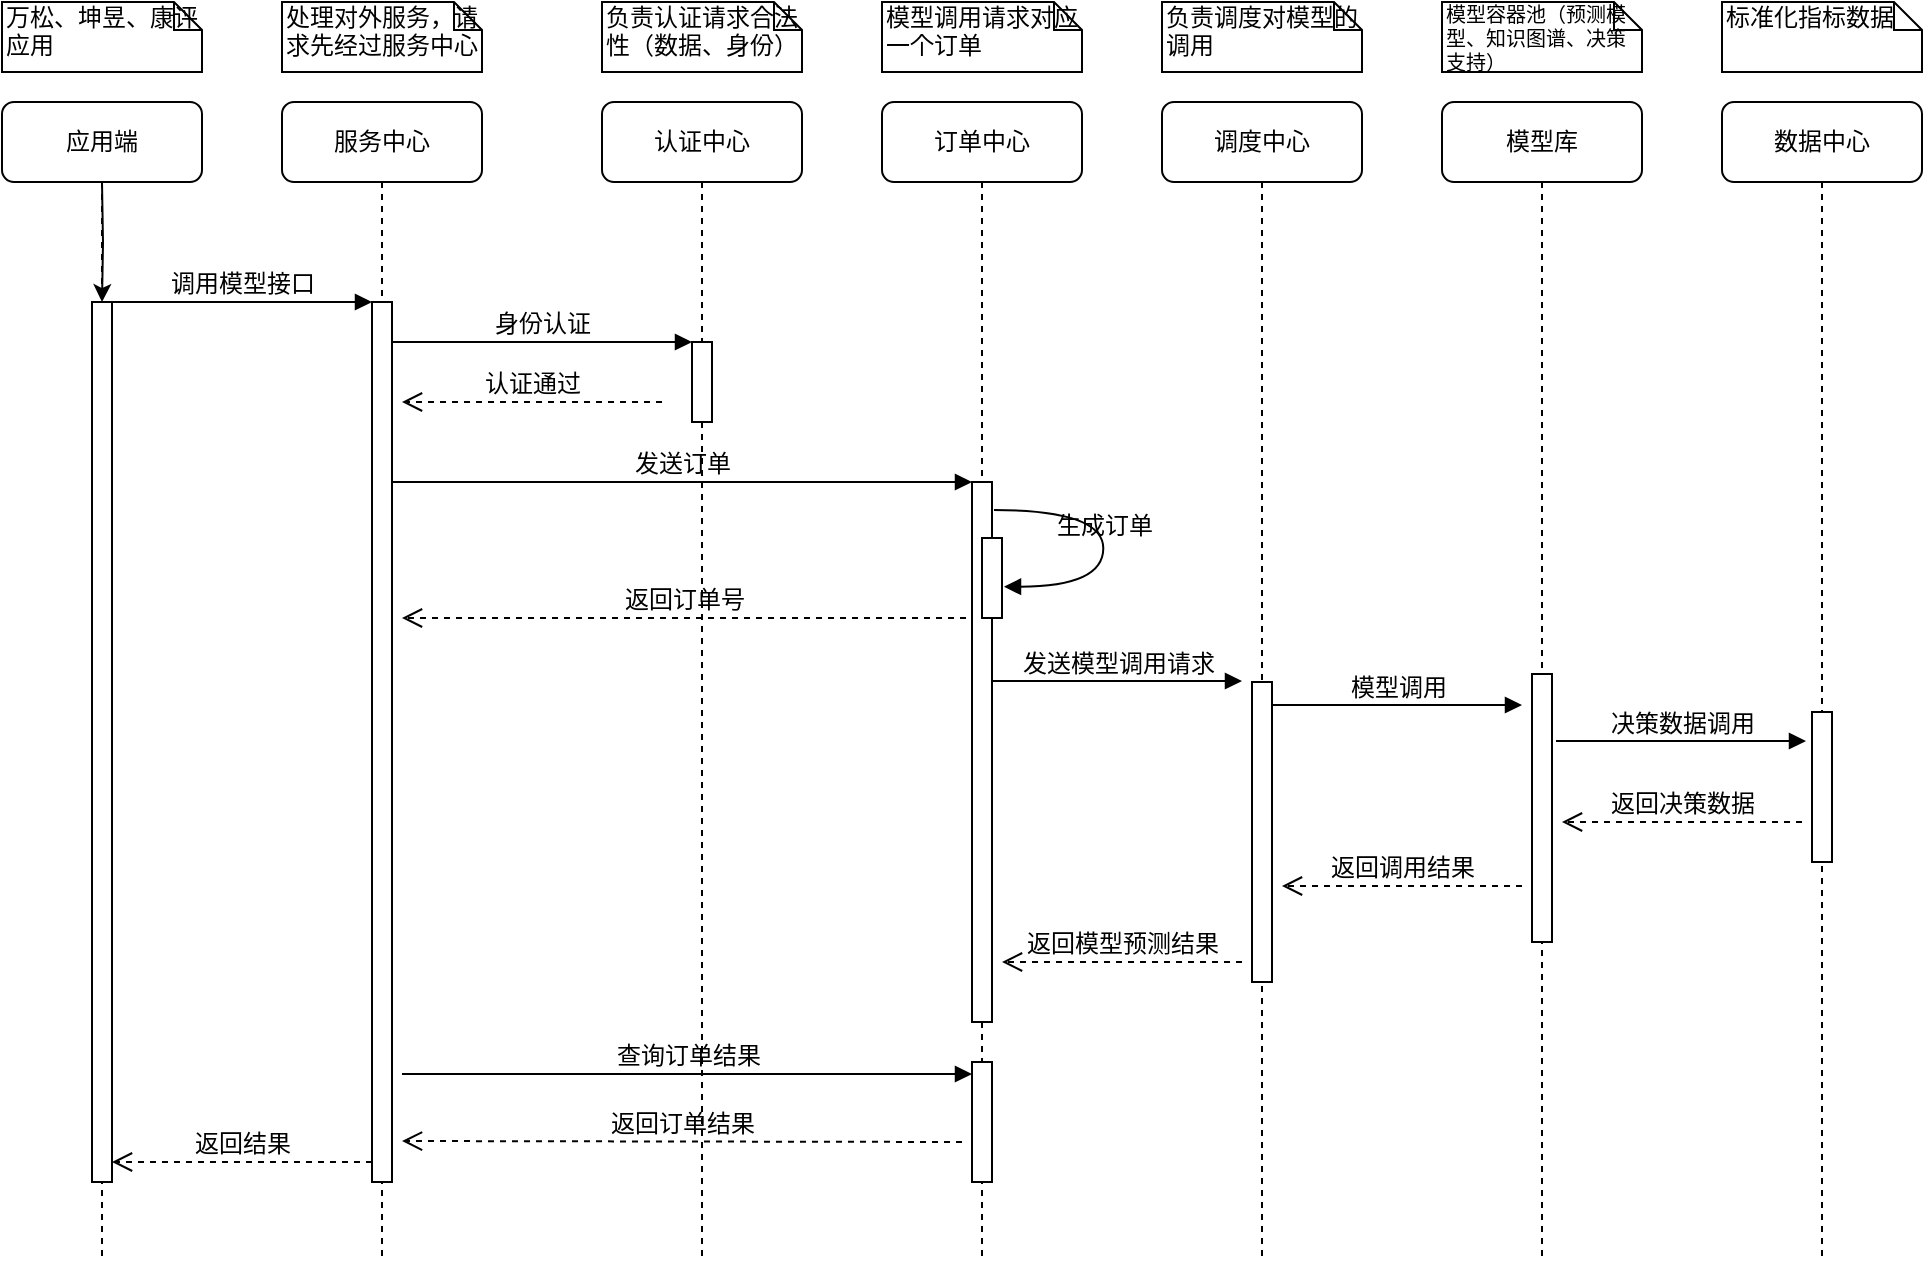 <mxfile version="15.9.6" type="github">
  <diagram name="模型调用流程" id="13e1069c-82ec-6db2-03f1-153e76fe0fe0">
    <mxGraphModel dx="1018" dy="690" grid="1" gridSize="10" guides="1" tooltips="1" connect="1" arrows="1" fold="1" page="1" pageScale="1" pageWidth="1100" pageHeight="850" background="none" math="0" shadow="0">
      <root>
        <mxCell id="0" />
        <mxCell id="1" parent="0" />
        <mxCell id="7baba1c4bc27f4b0-2" value="服务中心" style="shape=umlLifeline;perimeter=lifelinePerimeter;whiteSpace=wrap;html=1;container=1;collapsible=0;recursiveResize=0;outlineConnect=0;rounded=1;shadow=0;comic=0;labelBackgroundColor=none;strokeWidth=1;fontFamily=Verdana;fontSize=12;align=center;" parent="1" vertex="1">
          <mxGeometry x="240" y="80" width="100" height="580" as="geometry" />
        </mxCell>
        <mxCell id="7baba1c4bc27f4b0-10" value="" style="html=1;points=[];perimeter=orthogonalPerimeter;rounded=0;shadow=0;comic=0;labelBackgroundColor=none;strokeWidth=1;fontFamily=Verdana;fontSize=12;align=center;" parent="7baba1c4bc27f4b0-2" vertex="1">
          <mxGeometry x="45" y="100" width="10" height="440" as="geometry" />
        </mxCell>
        <mxCell id="Mg70fU9hGrTkRXk7EjwF-24" value="返回结果" style="html=1;verticalAlign=bottom;endArrow=open;dashed=1;endSize=8;labelBackgroundColor=none;fontFamily=Verdana;fontSize=12;edgeStyle=elbowEdgeStyle;elbow=horizontal;" parent="7baba1c4bc27f4b0-2" edge="1">
          <mxGeometry relative="1" as="geometry">
            <mxPoint x="-85" y="530" as="targetPoint" />
            <Array as="points">
              <mxPoint x="-10" y="530" />
              <mxPoint x="20" y="530" />
            </Array>
            <mxPoint x="45" y="530" as="sourcePoint" />
          </mxGeometry>
        </mxCell>
        <mxCell id="7baba1c4bc27f4b0-3" value="认证中心" style="shape=umlLifeline;perimeter=lifelinePerimeter;whiteSpace=wrap;html=1;container=1;collapsible=0;recursiveResize=0;outlineConnect=0;rounded=1;shadow=0;comic=0;labelBackgroundColor=none;strokeWidth=1;fontFamily=Verdana;fontSize=12;align=center;" parent="1" vertex="1">
          <mxGeometry x="400" y="80" width="100" height="580" as="geometry" />
        </mxCell>
        <mxCell id="7baba1c4bc27f4b0-13" value="" style="html=1;points=[];perimeter=orthogonalPerimeter;rounded=0;shadow=0;comic=0;labelBackgroundColor=none;strokeWidth=1;fontFamily=Verdana;fontSize=12;align=center;" parent="7baba1c4bc27f4b0-3" vertex="1">
          <mxGeometry x="45" y="120" width="10" height="40" as="geometry" />
        </mxCell>
        <mxCell id="Mg70fU9hGrTkRXk7EjwF-3" value="发送订单" style="html=1;verticalAlign=bottom;endArrow=block;labelBackgroundColor=none;fontFamily=Verdana;fontSize=12;edgeStyle=elbowEdgeStyle;elbow=vertical;" parent="7baba1c4bc27f4b0-3" edge="1">
          <mxGeometry relative="1" as="geometry">
            <mxPoint x="-105" y="190" as="sourcePoint" />
            <mxPoint x="185" y="190" as="targetPoint" />
          </mxGeometry>
        </mxCell>
        <mxCell id="Mg70fU9hGrTkRXk7EjwF-4" value="返回订单号" style="html=1;verticalAlign=bottom;endArrow=open;dashed=1;endSize=8;exitX=-0.3;exitY=0.556;labelBackgroundColor=none;fontFamily=Verdana;fontSize=12;exitDx=0;exitDy=0;exitPerimeter=0;" parent="7baba1c4bc27f4b0-3" edge="1">
          <mxGeometry relative="1" as="geometry">
            <mxPoint x="-100" y="258" as="targetPoint" />
            <mxPoint x="182" y="258.04" as="sourcePoint" />
          </mxGeometry>
        </mxCell>
        <mxCell id="7baba1c4bc27f4b0-4" value="订单中心" style="shape=umlLifeline;perimeter=lifelinePerimeter;whiteSpace=wrap;html=1;container=1;collapsible=0;recursiveResize=0;outlineConnect=0;rounded=1;shadow=0;comic=0;labelBackgroundColor=none;strokeWidth=1;fontFamily=Verdana;fontSize=12;align=center;" parent="1" vertex="1">
          <mxGeometry x="540" y="80" width="100" height="580" as="geometry" />
        </mxCell>
        <mxCell id="7baba1c4bc27f4b0-16" value="" style="html=1;points=[];perimeter=orthogonalPerimeter;rounded=0;shadow=0;comic=0;labelBackgroundColor=none;strokeWidth=1;fontFamily=Verdana;fontSize=12;align=center;" parent="7baba1c4bc27f4b0-4" vertex="1">
          <mxGeometry x="45" y="190" width="10" height="270" as="geometry" />
        </mxCell>
        <mxCell id="Mg70fU9hGrTkRXk7EjwF-6" value="" style="html=1;points=[];perimeter=orthogonalPerimeter;rounded=0;shadow=0;comic=0;labelBackgroundColor=none;strokeWidth=1;fontFamily=Verdana;fontSize=12;align=center;" parent="7baba1c4bc27f4b0-4" vertex="1">
          <mxGeometry x="50" y="218" width="10" height="40" as="geometry" />
        </mxCell>
        <mxCell id="7baba1c4bc27f4b0-5" value="调度中心" style="shape=umlLifeline;perimeter=lifelinePerimeter;whiteSpace=wrap;html=1;container=1;collapsible=0;recursiveResize=0;outlineConnect=0;rounded=1;shadow=0;comic=0;labelBackgroundColor=none;strokeWidth=1;fontFamily=Verdana;fontSize=12;align=center;" parent="1" vertex="1">
          <mxGeometry x="680" y="80" width="100" height="580" as="geometry" />
        </mxCell>
        <mxCell id="7baba1c4bc27f4b0-19" value="" style="html=1;points=[];perimeter=orthogonalPerimeter;rounded=0;shadow=0;comic=0;labelBackgroundColor=none;strokeWidth=1;fontFamily=Verdana;fontSize=12;align=center;" parent="7baba1c4bc27f4b0-5" vertex="1">
          <mxGeometry x="45" y="290" width="10" height="150" as="geometry" />
        </mxCell>
        <mxCell id="Mg70fU9hGrTkRXk7EjwF-5" value="发送模型调用请求" style="html=1;verticalAlign=bottom;endArrow=block;labelBackgroundColor=none;fontFamily=Verdana;fontSize=12;edgeStyle=elbowEdgeStyle;elbow=horizontal;" parent="7baba1c4bc27f4b0-5" edge="1">
          <mxGeometry relative="1" as="geometry">
            <mxPoint x="-85" y="289.5" as="sourcePoint" />
            <mxPoint x="40" y="289.5" as="targetPoint" />
          </mxGeometry>
        </mxCell>
        <mxCell id="Mg70fU9hGrTkRXk7EjwF-20" value="返回模型预测结果" style="html=1;verticalAlign=bottom;endArrow=open;dashed=1;endSize=8;labelBackgroundColor=none;fontFamily=Verdana;fontSize=12;" parent="7baba1c4bc27f4b0-5" edge="1">
          <mxGeometry relative="1" as="geometry">
            <mxPoint x="-80" y="430" as="targetPoint" />
            <mxPoint x="40" y="430" as="sourcePoint" />
          </mxGeometry>
        </mxCell>
        <mxCell id="7baba1c4bc27f4b0-6" value="模型库" style="shape=umlLifeline;perimeter=lifelinePerimeter;whiteSpace=wrap;html=1;container=1;collapsible=0;recursiveResize=0;outlineConnect=0;rounded=1;shadow=0;comic=0;labelBackgroundColor=none;strokeWidth=1;fontFamily=Verdana;fontSize=12;align=center;" parent="1" vertex="1">
          <mxGeometry x="820" y="80" width="100" height="580" as="geometry" />
        </mxCell>
        <mxCell id="7baba1c4bc27f4b0-28" value="" style="html=1;points=[];perimeter=orthogonalPerimeter;rounded=0;shadow=0;comic=0;labelBackgroundColor=none;strokeWidth=1;fontFamily=Verdana;fontSize=12;align=center;" parent="7baba1c4bc27f4b0-6" vertex="1">
          <mxGeometry x="45" y="286" width="10" height="134" as="geometry" />
        </mxCell>
        <mxCell id="Mg70fU9hGrTkRXk7EjwF-16" value="模型调用" style="html=1;verticalAlign=bottom;endArrow=block;labelBackgroundColor=none;fontFamily=Verdana;fontSize=12;edgeStyle=elbowEdgeStyle;elbow=horizontal;" parent="7baba1c4bc27f4b0-6" edge="1">
          <mxGeometry relative="1" as="geometry">
            <mxPoint x="-85" y="301.5" as="sourcePoint" />
            <mxPoint x="40" y="301.5" as="targetPoint" />
          </mxGeometry>
        </mxCell>
        <mxCell id="Mg70fU9hGrTkRXk7EjwF-17" value="返回调用结果" style="html=1;verticalAlign=bottom;endArrow=open;dashed=1;endSize=8;labelBackgroundColor=none;fontFamily=Verdana;fontSize=12;" parent="7baba1c4bc27f4b0-6" edge="1">
          <mxGeometry relative="1" as="geometry">
            <mxPoint x="-80" y="392" as="targetPoint" />
            <mxPoint x="40" y="392" as="sourcePoint" />
          </mxGeometry>
        </mxCell>
        <mxCell id="7baba1c4bc27f4b0-7" value="数据中心" style="shape=umlLifeline;perimeter=lifelinePerimeter;whiteSpace=wrap;html=1;container=1;collapsible=0;recursiveResize=0;outlineConnect=0;rounded=1;shadow=0;comic=0;labelBackgroundColor=none;strokeWidth=1;fontFamily=Verdana;fontSize=12;align=center;" parent="1" vertex="1">
          <mxGeometry x="960" y="80" width="100" height="580" as="geometry" />
        </mxCell>
        <mxCell id="7baba1c4bc27f4b0-25" value="" style="html=1;points=[];perimeter=orthogonalPerimeter;rounded=0;shadow=0;comic=0;labelBackgroundColor=none;strokeColor=#000000;strokeWidth=1;fillColor=#FFFFFF;fontFamily=Verdana;fontSize=12;fontColor=#000000;align=center;" parent="7baba1c4bc27f4b0-7" vertex="1">
          <mxGeometry x="45" y="305" width="10" height="75" as="geometry" />
        </mxCell>
        <mxCell id="Mg70fU9hGrTkRXk7EjwF-18" value="决策数据调用" style="html=1;verticalAlign=bottom;endArrow=block;labelBackgroundColor=none;fontFamily=Verdana;fontSize=12;edgeStyle=elbowEdgeStyle;elbow=horizontal;" parent="7baba1c4bc27f4b0-7" edge="1">
          <mxGeometry relative="1" as="geometry">
            <mxPoint x="-83" y="319.5" as="sourcePoint" />
            <mxPoint x="42" y="319.5" as="targetPoint" />
          </mxGeometry>
        </mxCell>
        <mxCell id="Mg70fU9hGrTkRXk7EjwF-19" value="返回决策数据" style="html=1;verticalAlign=bottom;endArrow=open;dashed=1;endSize=8;labelBackgroundColor=none;fontFamily=Verdana;fontSize=12;" parent="7baba1c4bc27f4b0-7" edge="1">
          <mxGeometry relative="1" as="geometry">
            <mxPoint x="-80" y="360" as="targetPoint" />
            <mxPoint x="40" y="360" as="sourcePoint" />
          </mxGeometry>
        </mxCell>
        <mxCell id="7baba1c4bc27f4b0-8" value="应用端" style="shape=umlLifeline;perimeter=lifelinePerimeter;whiteSpace=wrap;html=1;container=1;collapsible=0;recursiveResize=0;outlineConnect=0;rounded=1;shadow=0;comic=0;labelBackgroundColor=none;strokeWidth=1;fontFamily=Verdana;fontSize=12;align=center;" parent="1" vertex="1">
          <mxGeometry x="100" y="80" width="100" height="580" as="geometry" />
        </mxCell>
        <mxCell id="7baba1c4bc27f4b0-9" value="" style="html=1;points=[];perimeter=orthogonalPerimeter;rounded=0;shadow=0;comic=0;labelBackgroundColor=none;strokeWidth=1;fontFamily=Verdana;fontSize=12;align=center;" parent="7baba1c4bc27f4b0-8" vertex="1">
          <mxGeometry x="45" y="100" width="10" height="440" as="geometry" />
        </mxCell>
        <mxCell id="7baba1c4bc27f4b0-11" value="调用模型接口" style="html=1;verticalAlign=bottom;endArrow=block;entryX=0;entryY=0;labelBackgroundColor=none;fontFamily=Verdana;fontSize=12;edgeStyle=elbowEdgeStyle;elbow=vertical;" parent="1" source="7baba1c4bc27f4b0-9" target="7baba1c4bc27f4b0-10" edge="1">
          <mxGeometry relative="1" as="geometry">
            <mxPoint x="220" y="190" as="sourcePoint" />
          </mxGeometry>
        </mxCell>
        <mxCell id="7baba1c4bc27f4b0-14" value="身份认证" style="html=1;verticalAlign=bottom;endArrow=block;entryX=0;entryY=0;labelBackgroundColor=none;fontFamily=Verdana;fontSize=12;edgeStyle=elbowEdgeStyle;elbow=vertical;" parent="1" source="7baba1c4bc27f4b0-10" target="7baba1c4bc27f4b0-13" edge="1">
          <mxGeometry relative="1" as="geometry">
            <mxPoint x="370" y="200" as="sourcePoint" />
          </mxGeometry>
        </mxCell>
        <mxCell id="I-SCeK18aNIkPkbsNYXX-1" value="" style="edgeStyle=orthogonalEdgeStyle;rounded=0;orthogonalLoop=1;jettySize=auto;html=1;" parent="1" target="7baba1c4bc27f4b0-9" edge="1">
          <mxGeometry relative="1" as="geometry">
            <mxPoint x="150" y="120" as="sourcePoint" />
          </mxGeometry>
        </mxCell>
        <mxCell id="7baba1c4bc27f4b0-40" value="万松、坤昱、康评应用" style="shape=note;whiteSpace=wrap;html=1;size=14;verticalAlign=top;align=left;spacingTop=-6;rounded=0;shadow=0;comic=0;labelBackgroundColor=none;strokeWidth=1;fontFamily=Verdana;fontSize=12" parent="1" vertex="1">
          <mxGeometry x="100" y="30" width="100" height="35" as="geometry" />
        </mxCell>
        <mxCell id="7baba1c4bc27f4b0-41" value="处理对外服务，请求先经过服务中心" style="shape=note;whiteSpace=wrap;html=1;size=14;verticalAlign=top;align=left;spacingTop=-6;rounded=0;shadow=0;comic=0;labelBackgroundColor=none;strokeWidth=1;fontFamily=Verdana;fontSize=12" parent="1" vertex="1">
          <mxGeometry x="240" y="30" width="100" height="35" as="geometry" />
        </mxCell>
        <mxCell id="7baba1c4bc27f4b0-42" value="负责认证请求合法性（数据、身份）" style="shape=note;whiteSpace=wrap;html=1;size=14;verticalAlign=top;align=left;spacingTop=-6;rounded=0;shadow=0;comic=0;labelBackgroundColor=none;strokeWidth=1;fontFamily=Verdana;fontSize=12" parent="1" vertex="1">
          <mxGeometry x="400" y="30" width="100" height="35" as="geometry" />
        </mxCell>
        <mxCell id="7baba1c4bc27f4b0-43" value="模型调用请求对应一个订单" style="shape=note;whiteSpace=wrap;html=1;size=14;verticalAlign=top;align=left;spacingTop=-6;rounded=0;shadow=0;comic=0;labelBackgroundColor=none;strokeWidth=1;fontFamily=Verdana;fontSize=12" parent="1" vertex="1">
          <mxGeometry x="540" y="30" width="100" height="35" as="geometry" />
        </mxCell>
        <mxCell id="7baba1c4bc27f4b0-44" value="负责调度对模型的调用" style="shape=note;whiteSpace=wrap;html=1;size=14;verticalAlign=top;align=left;spacingTop=-6;rounded=0;shadow=0;comic=0;labelBackgroundColor=none;strokeWidth=1;fontFamily=Verdana;fontSize=12" parent="1" vertex="1">
          <mxGeometry x="680" y="30" width="100" height="35" as="geometry" />
        </mxCell>
        <mxCell id="7baba1c4bc27f4b0-45" value="模型容器池（预测模型、知识图谱、决策支持）" style="shape=note;whiteSpace=wrap;html=1;size=14;verticalAlign=top;align=left;spacingTop=-6;rounded=0;shadow=0;comic=0;labelBackgroundColor=none;strokeWidth=1;fontFamily=Verdana;fontSize=10;" parent="1" vertex="1">
          <mxGeometry x="820" y="30" width="100" height="35" as="geometry" />
        </mxCell>
        <mxCell id="7baba1c4bc27f4b0-46" value="标准化指标数据" style="shape=note;whiteSpace=wrap;html=1;size=14;verticalAlign=top;align=left;spacingTop=-6;rounded=0;shadow=0;comic=0;labelBackgroundColor=none;strokeWidth=1;fontFamily=Verdana;fontSize=12" parent="1" vertex="1">
          <mxGeometry x="960" y="30" width="100" height="35" as="geometry" />
        </mxCell>
        <mxCell id="Mg70fU9hGrTkRXk7EjwF-2" value="认证通过" style="html=1;verticalAlign=bottom;endArrow=open;dashed=1;endSize=8;labelBackgroundColor=none;fontFamily=Verdana;fontSize=12;edgeStyle=elbowEdgeStyle;elbow=vertical;" parent="1" edge="1">
          <mxGeometry relative="1" as="geometry">
            <mxPoint x="300" y="230" as="targetPoint" />
            <Array as="points">
              <mxPoint x="375" y="230" />
              <mxPoint x="405" y="230" />
            </Array>
            <mxPoint x="430" y="230" as="sourcePoint" />
          </mxGeometry>
        </mxCell>
        <mxCell id="Mg70fU9hGrTkRXk7EjwF-7" value="生成订单" style="html=1;verticalAlign=bottom;endArrow=block;labelBackgroundColor=none;fontFamily=Verdana;fontSize=12;elbow=vertical;edgeStyle=orthogonalEdgeStyle;curved=1;entryX=1;entryY=0.286;entryPerimeter=0;exitX=1.038;exitY=0.345;exitPerimeter=0;" parent="1" edge="1">
          <mxGeometry relative="1" as="geometry">
            <mxPoint x="596.003" y="284" as="sourcePoint" />
            <mxPoint x="601.003" y="322.333" as="targetPoint" />
            <Array as="points">
              <mxPoint x="650.67" y="284" />
              <mxPoint x="650.67" y="322" />
            </Array>
          </mxGeometry>
        </mxCell>
        <mxCell id="Mg70fU9hGrTkRXk7EjwF-21" value="查询订单结果" style="html=1;verticalAlign=bottom;endArrow=block;labelBackgroundColor=none;fontFamily=Verdana;fontSize=12;edgeStyle=elbowEdgeStyle;elbow=horizontal;" parent="1" edge="1">
          <mxGeometry relative="1" as="geometry">
            <mxPoint x="300" y="566" as="sourcePoint" />
            <mxPoint x="585" y="566" as="targetPoint" />
          </mxGeometry>
        </mxCell>
        <mxCell id="Mg70fU9hGrTkRXk7EjwF-22" value="" style="html=1;points=[];perimeter=orthogonalPerimeter;rounded=0;shadow=0;comic=0;labelBackgroundColor=none;strokeWidth=1;fontFamily=Verdana;fontSize=12;align=center;" parent="1" vertex="1">
          <mxGeometry x="585" y="560" width="10" height="60" as="geometry" />
        </mxCell>
        <mxCell id="Mg70fU9hGrTkRXk7EjwF-23" value="返回订单结果" style="html=1;verticalAlign=bottom;endArrow=open;dashed=1;endSize=8;labelBackgroundColor=none;fontFamily=Verdana;fontSize=12;" parent="1" edge="1">
          <mxGeometry relative="1" as="geometry">
            <mxPoint x="300" y="599.5" as="targetPoint" />
            <mxPoint x="580" y="600" as="sourcePoint" />
          </mxGeometry>
        </mxCell>
      </root>
    </mxGraphModel>
  </diagram>
</mxfile>

